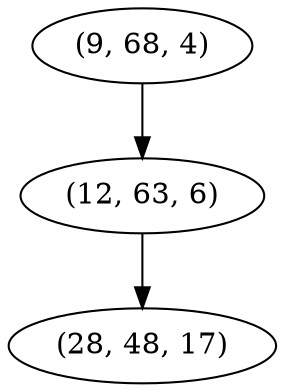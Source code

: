 digraph tree {
    "(9, 68, 4)";
    "(12, 63, 6)";
    "(28, 48, 17)";
    "(9, 68, 4)" -> "(12, 63, 6)";
    "(12, 63, 6)" -> "(28, 48, 17)";
}
